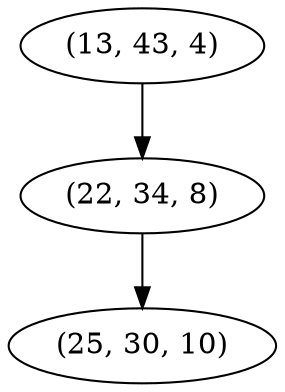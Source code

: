 digraph tree {
    "(13, 43, 4)";
    "(22, 34, 8)";
    "(25, 30, 10)";
    "(13, 43, 4)" -> "(22, 34, 8)";
    "(22, 34, 8)" -> "(25, 30, 10)";
}
